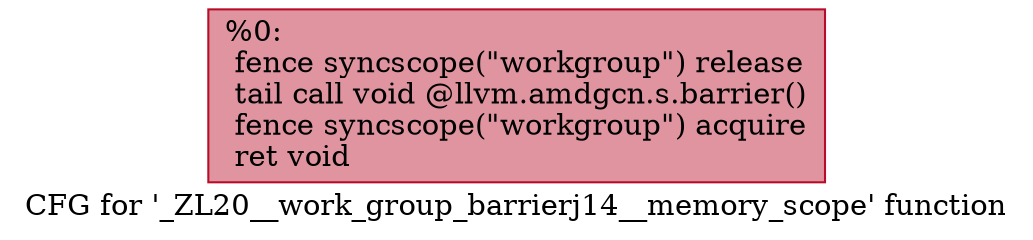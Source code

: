 digraph "CFG for '_ZL20__work_group_barrierj14__memory_scope' function" {
	label="CFG for '_ZL20__work_group_barrierj14__memory_scope' function";

	Node0x5563af2fb070 [shape=record,color="#b70d28ff", style=filled, fillcolor="#b70d2870",label="{%0:\l  fence syncscope(\"workgroup\") release\l  tail call void @llvm.amdgcn.s.barrier()\l  fence syncscope(\"workgroup\") acquire\l  ret void\l}"];
}
